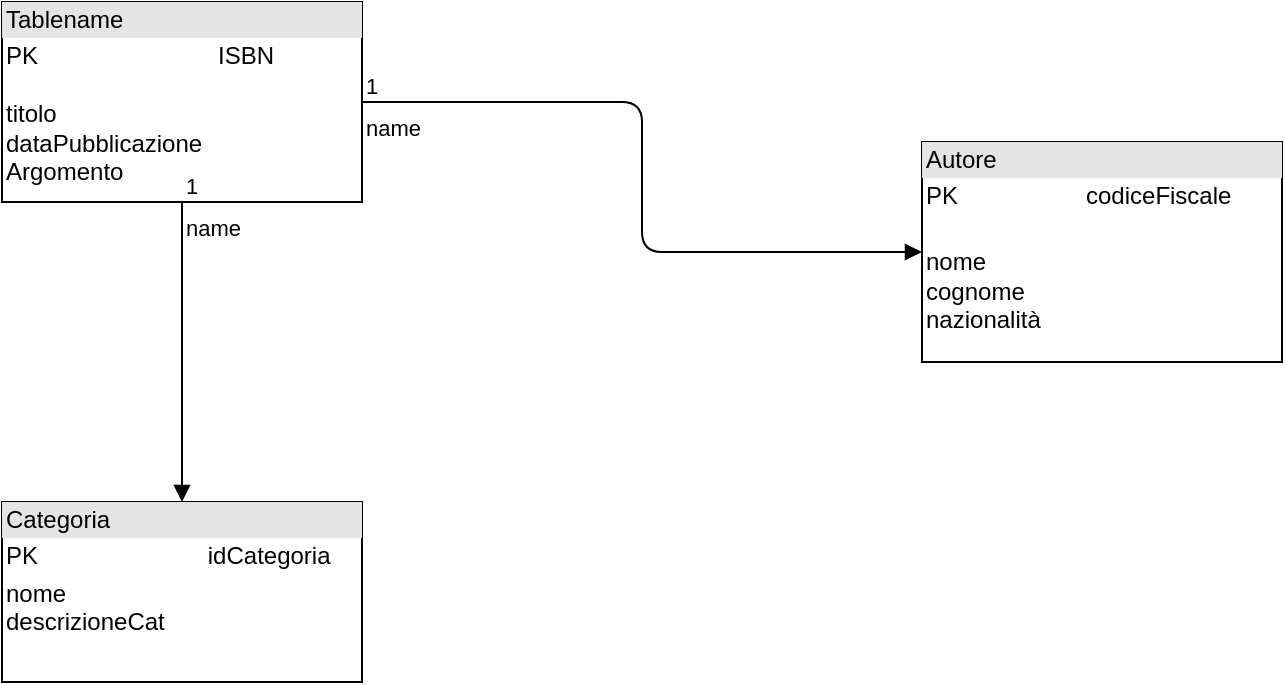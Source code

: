 <mxfile version="13.8.0" type="github">
  <diagram name="Page-1" id="e7e014a7-5840-1c2e-5031-d8a46d1fe8dd">
    <mxGraphModel dx="946" dy="614" grid="1" gridSize="10" guides="1" tooltips="1" connect="1" arrows="1" fold="1" page="1" pageScale="1" pageWidth="1169" pageHeight="826" background="#ffffff" math="0" shadow="0">
      <root>
        <mxCell id="0" />
        <mxCell id="1" parent="0" />
        <mxCell id="J7B1uTWso6dr6ASoyH-7-41" value="&lt;div style=&quot;box-sizing: border-box ; width: 100% ; background: #e4e4e4 ; padding: 2px&quot;&gt;Tablename&lt;/div&gt;&lt;table style=&quot;width: 100% ; font-size: 1em&quot; cellpadding=&quot;2&quot; cellspacing=&quot;0&quot;&gt;&lt;tbody&gt;&lt;tr&gt;&lt;td&gt;PK&amp;nbsp; &amp;nbsp; &amp;nbsp; &amp;nbsp; &amp;nbsp; &amp;nbsp; &amp;nbsp; &amp;nbsp; &amp;nbsp; &amp;nbsp; &amp;nbsp; &amp;nbsp; &amp;nbsp; &amp;nbsp;ISBN&lt;br&gt;&lt;br&gt;titolo&lt;br&gt;dataPubblicazione&lt;br&gt;Argomento&lt;/td&gt;&lt;td&gt;&lt;br&gt;&lt;/td&gt;&lt;/tr&gt;&lt;/tbody&gt;&lt;/table&gt;" style="verticalAlign=top;align=left;overflow=fill;html=1;" vertex="1" parent="1">
          <mxGeometry x="150" y="230" width="180" height="100" as="geometry" />
        </mxCell>
        <mxCell id="J7B1uTWso6dr6ASoyH-7-42" value="&lt;div style=&quot;box-sizing: border-box ; width: 100% ; background: #e4e4e4 ; padding: 2px&quot;&gt;Categoria&lt;/div&gt;&lt;table style=&quot;width: 100% ; font-size: 1em&quot; cellpadding=&quot;2&quot; cellspacing=&quot;0&quot;&gt;&lt;tbody&gt;&lt;tr&gt;&lt;td&gt;PK&lt;/td&gt;&lt;td&gt;idCategoria&lt;/td&gt;&lt;/tr&gt;&lt;tr&gt;&lt;td&gt;nome&lt;br&gt;descrizioneCat&lt;/td&gt;&lt;td&gt;&lt;/td&gt;&lt;/tr&gt;&lt;/tbody&gt;&lt;/table&gt;" style="verticalAlign=top;align=left;overflow=fill;html=1;" vertex="1" parent="1">
          <mxGeometry x="150" y="480" width="180" height="90" as="geometry" />
        </mxCell>
        <mxCell id="J7B1uTWso6dr6ASoyH-7-43" value="&lt;div style=&quot;box-sizing: border-box ; width: 100% ; background: #e4e4e4 ; padding: 2px&quot;&gt;Autore&lt;/div&gt;&lt;table style=&quot;width: 100% ; font-size: 1em&quot; cellpadding=&quot;2&quot; cellspacing=&quot;0&quot;&gt;&lt;tbody&gt;&lt;tr&gt;&lt;td&gt;PK&lt;/td&gt;&lt;td&gt;codiceFiscale&lt;/td&gt;&lt;/tr&gt;&lt;tr&gt;&lt;td&gt;&lt;br&gt;nome&lt;br&gt;cognome&lt;br&gt;nazionalità&lt;/td&gt;&lt;td&gt;&lt;br&gt;&lt;/td&gt;&lt;/tr&gt;&lt;tr&gt;&lt;td&gt;&lt;br&gt;&lt;/td&gt;&lt;td&gt;&lt;/td&gt;&lt;/tr&gt;&lt;/tbody&gt;&lt;/table&gt;" style="verticalAlign=top;align=left;overflow=fill;html=1;" vertex="1" parent="1">
          <mxGeometry x="610" y="300" width="180" height="110" as="geometry" />
        </mxCell>
        <mxCell id="J7B1uTWso6dr6ASoyH-7-45" value="name" style="endArrow=block;endFill=1;html=1;edgeStyle=orthogonalEdgeStyle;align=left;verticalAlign=top;exitX=1;exitY=0.5;exitDx=0;exitDy=0;entryX=0;entryY=0.5;entryDx=0;entryDy=0;" edge="1" parent="1" source="J7B1uTWso6dr6ASoyH-7-41" target="J7B1uTWso6dr6ASoyH-7-43">
          <mxGeometry x="-1" relative="1" as="geometry">
            <mxPoint x="390" y="380" as="sourcePoint" />
            <mxPoint x="550" y="380" as="targetPoint" />
          </mxGeometry>
        </mxCell>
        <mxCell id="J7B1uTWso6dr6ASoyH-7-46" value="1" style="edgeLabel;resizable=0;html=1;align=left;verticalAlign=bottom;" connectable="0" vertex="1" parent="J7B1uTWso6dr6ASoyH-7-45">
          <mxGeometry x="-1" relative="1" as="geometry" />
        </mxCell>
        <mxCell id="J7B1uTWso6dr6ASoyH-7-47" value="name" style="endArrow=block;endFill=1;html=1;edgeStyle=orthogonalEdgeStyle;align=left;verticalAlign=top;exitX=0.5;exitY=1;exitDx=0;exitDy=0;entryX=0.5;entryY=0;entryDx=0;entryDy=0;" edge="1" parent="1" source="J7B1uTWso6dr6ASoyH-7-41" target="J7B1uTWso6dr6ASoyH-7-42">
          <mxGeometry x="-1" relative="1" as="geometry">
            <mxPoint x="390" y="380" as="sourcePoint" />
            <mxPoint x="550" y="380" as="targetPoint" />
          </mxGeometry>
        </mxCell>
        <mxCell id="J7B1uTWso6dr6ASoyH-7-48" value="1" style="edgeLabel;resizable=0;html=1;align=left;verticalAlign=bottom;" connectable="0" vertex="1" parent="J7B1uTWso6dr6ASoyH-7-47">
          <mxGeometry x="-1" relative="1" as="geometry" />
        </mxCell>
      </root>
    </mxGraphModel>
  </diagram>
</mxfile>

